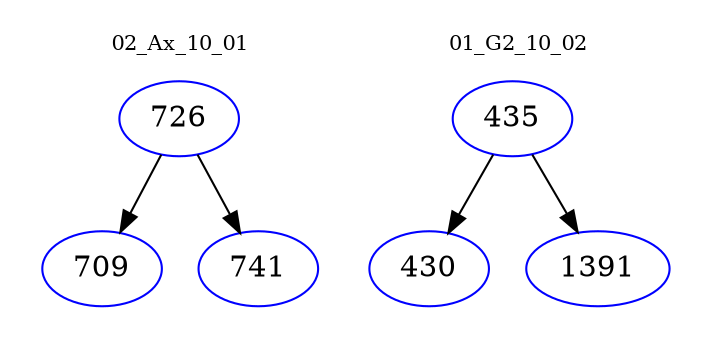 digraph{
subgraph cluster_0 {
color = white
label = "02_Ax_10_01";
fontsize=10;
T0_726 [label="726", color="blue"]
T0_726 -> T0_709 [color="black"]
T0_709 [label="709", color="blue"]
T0_726 -> T0_741 [color="black"]
T0_741 [label="741", color="blue"]
}
subgraph cluster_1 {
color = white
label = "01_G2_10_02";
fontsize=10;
T1_435 [label="435", color="blue"]
T1_435 -> T1_430 [color="black"]
T1_430 [label="430", color="blue"]
T1_435 -> T1_1391 [color="black"]
T1_1391 [label="1391", color="blue"]
}
}
